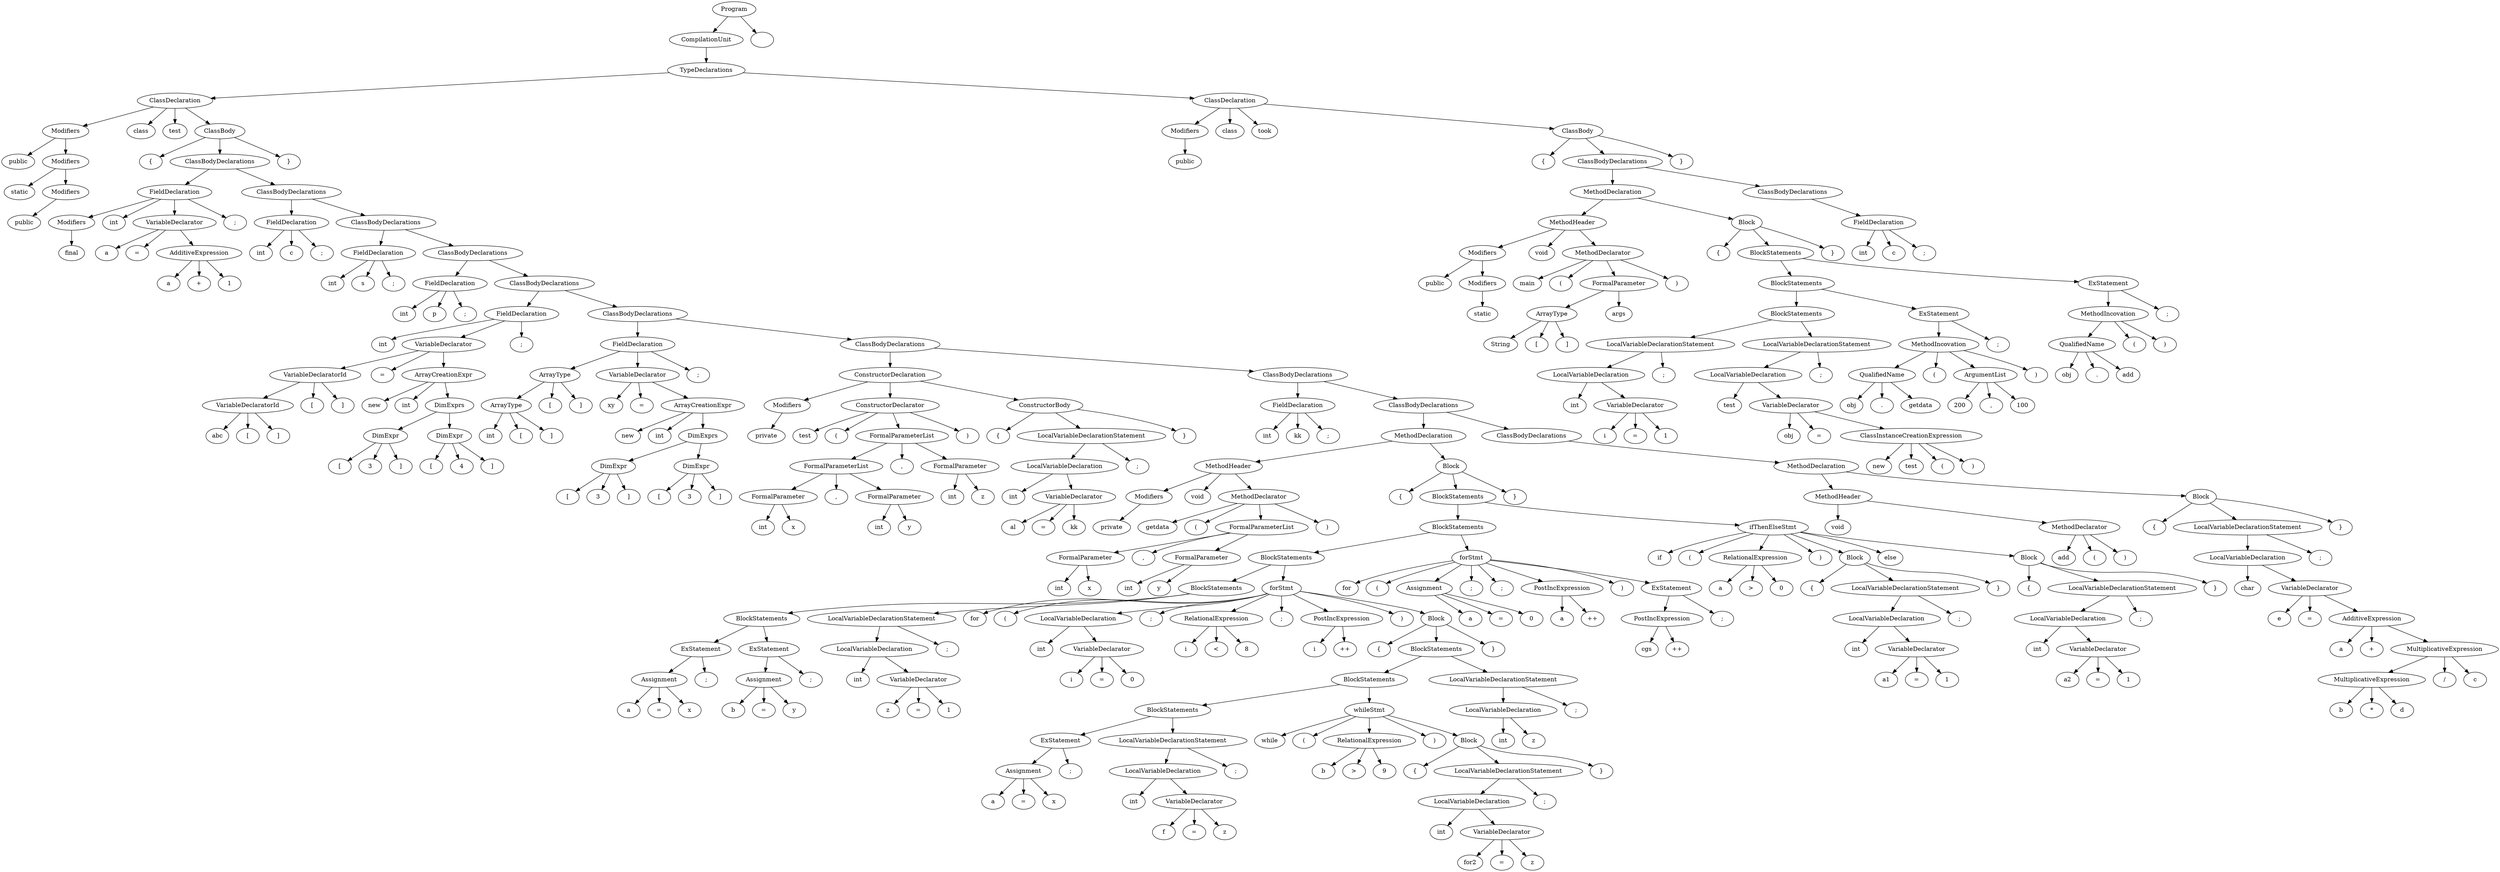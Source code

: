 digraph G {
n1 [label="public"]
n2 [label="static"]
n3 [label="public"]
n4 [label="Modifiers"]
n4->n3;
n5 [label="Modifiers"]
n5->n4;
n5->n2;
n6 [label="Modifiers"]
n6->n5;
n6->n1;
n7 [label="class"]
n8 [label="test"]
n9 [label="{"]
n10 [label="final"]
n11 [label="Modifiers"]
n11->n10;
n12 [label="int"]
n13 [label="a"]
n14 [label="="]
n15 [label="a"]
n16 [label="+"]
n17 [label="1"]
n18 [label="AdditiveExpression"]
n18->n17;
n18->n16;
n18->n15;
n19 [label="VariableDeclarator"]
n19->n18;
n19->n14;
n19->n13;
n20 [label=";"]
n21 [label="FieldDeclaration"]
n21->n20;
n21->n19;
n21->n12;
n21->n11;
n22 [label="int"]
n23 [label="c"]
n24 [label=";"]
n25 [label="FieldDeclaration"]
n25->n24;
n25->n23;
n25->n22;
n26 [label="int"]
n27 [label="s"]
n28 [label=";"]
n29 [label="FieldDeclaration"]
n29->n28;
n29->n27;
n29->n26;
n30 [label="int"]
n31 [label="p"]
n32 [label=";"]
n33 [label="FieldDeclaration"]
n33->n32;
n33->n31;
n33->n30;
n34 [label="int"]
n35 [label="abc"]
n36 [label="["]
n37 [label="]"]
n38 [label="VariableDeclaratorId"]
n38->n37;
n38->n36;
n38->n35;
n39 [label="["]
n40 [label="]"]
n41 [label="VariableDeclaratorId"]
n41->n40;
n41->n39;
n41->n38;
n42 [label="="]
n43 [label="new"]
n44 [label="int"]
n45 [label="["]
n46 [label="3"]
n47 [label="]"]
n48 [label="DimExpr"]
n48->n47;
n48->n46;
n48->n45;
n49 [label="["]
n50 [label="4"]
n51 [label="]"]
n52 [label="DimExpr"]
n52->n51;
n52->n50;
n52->n49;
n53 [label="DimExprs"]
n53->n52;
n53->n48;
n54 [label="ArrayCreationExpr"]
n54->n53;
n54->n44;
n54->n43;
n55 [label="VariableDeclarator"]
n55->n54;
n55->n42;
n55->n41;
n56 [label=";"]
n57 [label="FieldDeclaration"]
n57->n56;
n57->n55;
n57->n34;
n58 [label="int"]
n59 [label="["]
n60 [label="]"]
n61 [label="ArrayType"]
n61->n60;
n61->n59;
n61->n58;
n62 [label="["]
n63 [label="]"]
n64 [label="ArrayType"]
n64->n63;
n64->n62;
n64->n61;
n65 [label="xy"]
n66 [label="="]
n67 [label="new"]
n68 [label="int"]
n69 [label="["]
n70 [label="3"]
n71 [label="]"]
n72 [label="DimExpr"]
n72->n71;
n72->n70;
n72->n69;
n73 [label="["]
n74 [label="3"]
n75 [label="]"]
n76 [label="DimExpr"]
n76->n75;
n76->n74;
n76->n73;
n77 [label="DimExprs"]
n77->n76;
n77->n72;
n78 [label="ArrayCreationExpr"]
n78->n77;
n78->n68;
n78->n67;
n79 [label="VariableDeclarator"]
n79->n78;
n79->n66;
n79->n65;
n80 [label=";"]
n81 [label="FieldDeclaration"]
n81->n80;
n81->n79;
n81->n64;
n82 [label="private"]
n83 [label="Modifiers"]
n83->n82;
n84 [label="test"]
n85 [label="("]
n86 [label="int"]
n87 [label="x"]
n88 [label="FormalParameter"]
n88->n87;
n88->n86;
n89 [label=","]
n90 [label="int"]
n91 [label="y"]
n92 [label="FormalParameter"]
n92->n91;
n92->n90;
n93 [label="FormalParameterList"]
n93->n92;
n93->n89;
n93->n88;
n94 [label=","]
n95 [label="int"]
n96 [label="z"]
n97 [label="FormalParameter"]
n97->n96;
n97->n95;
n98 [label="FormalParameterList"]
n98->n97;
n98->n94;
n98->n93;
n99 [label=")"]
n100 [label="ConstructorDeclarator"]
n100->n99;
n100->n98;
n100->n85;
n100->n84;
n101 [label="{"]
n102 [label="int"]
n103 [label="al"]
n104 [label="="]
n105 [label="kk"]
n106 [label="VariableDeclarator"]
n106->n105;
n106->n104;
n106->n103;
n107 [label="LocalVariableDeclaration"]
n107->n106;
n107->n102;
n108 [label=";"]
n109 [label="LocalVariableDeclarationStatement"]
n109->n108;
n109->n107;
n110 [label="}"]
n111 [label="ConstructorBody"]
n111->n110;
n111->n109;
n111->n101;
n112 [label="ConstructorDeclaration"]
n112->n111;
n112->n100;
n112->n83;
n113 [label="int"]
n114 [label="kk"]
n115 [label=";"]
n116 [label="FieldDeclaration"]
n116->n115;
n116->n114;
n116->n113;
n117 [label="private"]
n118 [label="Modifiers"]
n118->n117;
n119 [label="void"]
n120 [label="getdata"]
n121 [label="("]
n122 [label="int"]
n123 [label="x"]
n124 [label="FormalParameter"]
n124->n123;
n124->n122;
n125 [label=","]
n126 [label="int"]
n127 [label="y"]
n128 [label="FormalParameter"]
n128->n127;
n128->n126;
n129 [label="FormalParameterList"]
n129->n128;
n129->n125;
n129->n124;
n130 [label=")"]
n131 [label="MethodDeclarator"]
n131->n130;
n131->n129;
n131->n121;
n131->n120;
n132 [label="MethodHeader"]
n132->n131;
n132->n119;
n132->n118;
n133 [label="{"]
n134 [label="a"]
n135 [label="="]
n136 [label="x"]
n137 [label="Assignment"]
n137->n136;
n137->n135;
n137->n134;
n138 [label=";"]
n139 [label="ExStatement"]
n139->n138;
n139->n137;
n140 [label="b"]
n141 [label="="]
n142 [label="y"]
n143 [label="Assignment"]
n143->n142;
n143->n141;
n143->n140;
n144 [label=";"]
n145 [label="ExStatement"]
n145->n144;
n145->n143;
n146 [label="BlockStatements"]
n146->n145;
n146->n139;
n147 [label="int"]
n148 [label="z"]
n149 [label="="]
n150 [label="1"]
n151 [label="VariableDeclarator"]
n151->n150;
n151->n149;
n151->n148;
n152 [label="LocalVariableDeclaration"]
n152->n151;
n152->n147;
n153 [label=";"]
n154 [label="LocalVariableDeclarationStatement"]
n154->n153;
n154->n152;
n155 [label="BlockStatements"]
n155->n154;
n155->n146;
n156 [label="for"]
n157 [label="("]
n158 [label="int"]
n159 [label="i"]
n160 [label="="]
n161 [label="0"]
n162 [label="VariableDeclarator"]
n162->n161;
n162->n160;
n162->n159;
n163 [label="LocalVariableDeclaration"]
n163->n162;
n163->n158;
n164 [label=";"]
n165 [label="i"]
n166 [label="<"]
n167 [label="8"]
n168 [label="RelationalExpression"]
n168->n167;
n168->n166;
n168->n165;
n169 [label=";"]
n170 [label="i"]
n171 [label="++"]
n172 [label="PostIncExpression"]
n172->n171;
n172->n170;
n173 [label=")"]
n174 [label="{"]
n175 [label="a"]
n176 [label="="]
n177 [label="x"]
n178 [label="Assignment"]
n178->n177;
n178->n176;
n178->n175;
n179 [label=";"]
n180 [label="ExStatement"]
n180->n179;
n180->n178;
n181 [label="int"]
n182 [label="f"]
n183 [label="="]
n184 [label="z"]
n185 [label="VariableDeclarator"]
n185->n184;
n185->n183;
n185->n182;
n186 [label="LocalVariableDeclaration"]
n186->n185;
n186->n181;
n187 [label=";"]
n188 [label="LocalVariableDeclarationStatement"]
n188->n187;
n188->n186;
n189 [label="BlockStatements"]
n189->n188;
n189->n180;
n190 [label="while"]
n191 [label="("]
n192 [label="b"]
n193 [label=">"]
n194 [label="9"]
n195 [label="RelationalExpression"]
n195->n194;
n195->n193;
n195->n192;
n196 [label=")"]
n197 [label="{"]
n198 [label="int"]
n199 [label="for2"]
n200 [label="="]
n201 [label="z"]
n202 [label="VariableDeclarator"]
n202->n201;
n202->n200;
n202->n199;
n203 [label="LocalVariableDeclaration"]
n203->n202;
n203->n198;
n204 [label=";"]
n205 [label="LocalVariableDeclarationStatement"]
n205->n204;
n205->n203;
n206 [label="}"]
n207 [label="Block"]
n207->n206;
n207->n205;
n207->n197;
n208 [label="whileStmt"]
n208->n207;
n208->n196;
n208->n195;
n208->n191;
n208->n190;
n209 [label="BlockStatements"]
n209->n208;
n209->n189;
n210 [label="int"]
n211 [label="z"]
n212 [label="LocalVariableDeclaration"]
n212->n211;
n212->n210;
n213 [label=";"]
n214 [label="LocalVariableDeclarationStatement"]
n214->n213;
n214->n212;
n215 [label="BlockStatements"]
n215->n214;
n215->n209;
n216 [label="}"]
n217 [label="Block"]
n217->n216;
n217->n215;
n217->n174;
n218 [label="forStmt"]
n218->n217;
n218->n173;
n218->n172;
n218->n169;
n218->n168;
n218->n164;
n218->n163;
n218->n157;
n218->n156;
n219 [label="BlockStatements"]
n219->n218;
n219->n155;
n220 [label="for"]
n221 [label="("]
n222 [label="a"]
n223 [label="="]
n224 [label="0"]
n225 [label="Assignment"]
n225->n224;
n225->n223;
n225->n222;
n226 [label=";"]
n227 [label=";"]
n228 [label="a"]
n229 [label="++"]
n230 [label="PostIncExpression"]
n230->n229;
n230->n228;
n231 [label=")"]
n232 [label="cgs"]
n233 [label="++"]
n234 [label="PostIncExpression"]
n234->n233;
n234->n232;
n235 [label=";"]
n236 [label="ExStatement"]
n236->n235;
n236->n234;
n237 [label="forStmt"]
n237->n236;
n237->n231;
n237->n230;
n237->n227;
n237->n226;
n237->n225;
n237->n221;
n237->n220;
n238 [label="BlockStatements"]
n238->n237;
n238->n219;
n239 [label="if"]
n240 [label="("]
n241 [label="a"]
n242 [label=">"]
n243 [label="0"]
n244 [label="RelationalExpression"]
n244->n243;
n244->n242;
n244->n241;
n245 [label=")"]
n246 [label="{"]
n247 [label="int"]
n248 [label="a1"]
n249 [label="="]
n250 [label="1"]
n251 [label="VariableDeclarator"]
n251->n250;
n251->n249;
n251->n248;
n252 [label="LocalVariableDeclaration"]
n252->n251;
n252->n247;
n253 [label=";"]
n254 [label="LocalVariableDeclarationStatement"]
n254->n253;
n254->n252;
n255 [label="}"]
n256 [label="Block"]
n256->n255;
n256->n254;
n256->n246;
n257 [label="else"]
n258 [label="{"]
n259 [label="int"]
n260 [label="a2"]
n261 [label="="]
n262 [label="1"]
n263 [label="VariableDeclarator"]
n263->n262;
n263->n261;
n263->n260;
n264 [label="LocalVariableDeclaration"]
n264->n263;
n264->n259;
n265 [label=";"]
n266 [label="LocalVariableDeclarationStatement"]
n266->n265;
n266->n264;
n267 [label="}"]
n268 [label="Block"]
n268->n267;
n268->n266;
n268->n258;
n269 [label="ifThenElseStmt"]
n269->n268;
n269->n257;
n269->n256;
n269->n245;
n269->n244;
n269->n240;
n269->n239;
n270 [label="BlockStatements"]
n270->n269;
n270->n238;
n271 [label="}"]
n272 [label="Block"]
n272->n271;
n272->n270;
n272->n133;
n273 [label="MethodDeclaration"]
n273->n272;
n273->n132;
n274 [label="void"]
n275 [label="add"]
n276 [label="("]
n277 [label=")"]
n278 [label="MethodDeclarator"]
n278->n277;
n278->n276;
n278->n275;
n279 [label="MethodHeader"]
n279->n278;
n279->n274;
n280 [label="{"]
n281 [label="char"]
n282 [label="e"]
n283 [label="="]
n284 [label="a"]
n285 [label="+"]
n286 [label="b"]
n287 [label="*"]
n288 [label="d"]
n289 [label="MultiplicativeExpression"]
n289->n288;
n289->n287;
n289->n286;
n290 [label="/"]
n291 [label="c"]
n292 [label="MultiplicativeExpression"]
n292->n291;
n292->n290;
n292->n289;
n293 [label="AdditiveExpression"]
n293->n292;
n293->n285;
n293->n284;
n294 [label="VariableDeclarator"]
n294->n293;
n294->n283;
n294->n282;
n295 [label="LocalVariableDeclaration"]
n295->n294;
n295->n281;
n296 [label=";"]
n297 [label="LocalVariableDeclarationStatement"]
n297->n296;
n297->n295;
n298 [label="}"]
n299 [label="Block"]
n299->n298;
n299->n297;
n299->n280;
n300 [label="MethodDeclaration"]
n300->n299;
n300->n279;
n301 [label="ClassBodyDeclarations"]
n301->n300;
n302 [label="ClassBodyDeclarations"]
n302->n301;
n302->n273;
n303 [label="ClassBodyDeclarations"]
n303->n302;
n303->n116;
n304 [label="ClassBodyDeclarations"]
n304->n303;
n304->n112;
n305 [label="ClassBodyDeclarations"]
n305->n304;
n305->n81;
n306 [label="ClassBodyDeclarations"]
n306->n305;
n306->n57;
n307 [label="ClassBodyDeclarations"]
n307->n306;
n307->n33;
n308 [label="ClassBodyDeclarations"]
n308->n307;
n308->n29;
n309 [label="ClassBodyDeclarations"]
n309->n308;
n309->n25;
n310 [label="ClassBodyDeclarations"]
n310->n309;
n310->n21;
n311 [label="}"]
n312 [label="ClassBody"]
n312->n311;
n312->n310;
n312->n9;
n313 [label="ClassDeclaration"]
n313->n312;
n313->n8;
n313->n7;
n313->n6;
n314 [label="public"]
n315 [label="Modifiers"]
n315->n314;
n316 [label="class"]
n317 [label="took"]
n318 [label="{"]
n319 [label="public"]
n320 [label="static"]
n321 [label="Modifiers"]
n321->n320;
n322 [label="Modifiers"]
n322->n321;
n322->n319;
n323 [label="void"]
n324 [label="main"]
n325 [label="("]
n326 [label="String"]
n327 [label="["]
n328 [label="]"]
n329 [label="ArrayType"]
n329->n328;
n329->n327;
n329->n326;
n330 [label="args"]
n331 [label="FormalParameter"]
n331->n330;
n331->n329;
n332 [label=")"]
n333 [label="MethodDeclarator"]
n333->n332;
n333->n331;
n333->n325;
n333->n324;
n334 [label="MethodHeader"]
n334->n333;
n334->n323;
n334->n322;
n335 [label="{"]
n336 [label="int"]
n337 [label="i"]
n338 [label="="]
n339 [label="1"]
n340 [label="VariableDeclarator"]
n340->n339;
n340->n338;
n340->n337;
n341 [label="LocalVariableDeclaration"]
n341->n340;
n341->n336;
n342 [label=";"]
n343 [label="LocalVariableDeclarationStatement"]
n343->n342;
n343->n341;
n344 [label="test"]
n345 [label="obj"]
n346 [label="="]
n347 [label="new"]
n348 [label="test"]
n349 [label="("]
n350 [label=")"]
n351 [label="ClassInstanceCreationExpression"]
n351->n350;
n351->n349;
n351->n348;
n351->n347;
n352 [label="VariableDeclarator"]
n352->n351;
n352->n346;
n352->n345;
n353 [label="LocalVariableDeclaration"]
n353->n352;
n353->n344;
n354 [label=";"]
n355 [label="LocalVariableDeclarationStatement"]
n355->n354;
n355->n353;
n356 [label="BlockStatements"]
n356->n355;
n356->n343;
n357 [label="obj"]
n358 [label="."]
n359 [label="getdata"]
n360 [label="QualifiedName"]
n360->n359;
n360->n358;
n360->n357;
n361 [label="("]
n362 [label="200"]
n363 [label=","]
n364 [label="100"]
n365 [label="ArgumentList"]
n365->n364;
n365->n363;
n365->n362;
n366 [label=")"]
n367 [label="MethodIncovation"]
n367->n366;
n367->n365;
n367->n361;
n367->n360;
n368 [label=";"]
n369 [label="ExStatement"]
n369->n368;
n369->n367;
n370 [label="BlockStatements"]
n370->n369;
n370->n356;
n371 [label="obj"]
n372 [label="."]
n373 [label="add"]
n374 [label="QualifiedName"]
n374->n373;
n374->n372;
n374->n371;
n375 [label="("]
n376 [label=")"]
n377 [label="MethodIncovation"]
n377->n376;
n377->n375;
n377->n374;
n378 [label=";"]
n379 [label="ExStatement"]
n379->n378;
n379->n377;
n380 [label="BlockStatements"]
n380->n379;
n380->n370;
n381 [label="}"]
n382 [label="Block"]
n382->n381;
n382->n380;
n382->n335;
n383 [label="MethodDeclaration"]
n383->n382;
n383->n334;
n384 [label="int"]
n385 [label="c"]
n386 [label=";"]
n387 [label="FieldDeclaration"]
n387->n386;
n387->n385;
n387->n384;
n388 [label="ClassBodyDeclarations"]
n388->n387;
n389 [label="ClassBodyDeclarations"]
n389->n388;
n389->n383;
n390 [label="}"]
n391 [label="ClassBody"]
n391->n390;
n391->n389;
n391->n318;
n392 [label="ClassDeclaration"]
n392->n391;
n392->n317;
n392->n316;
n392->n315;
n393 [label="TypeDeclarations"]
n393->n392;
n393->n313;
n394 [label="CompilationUnit"]
n394->n393;
n395 [label="Program"]
n395->n396;
n395->n394;
n396 [label=""]
}
